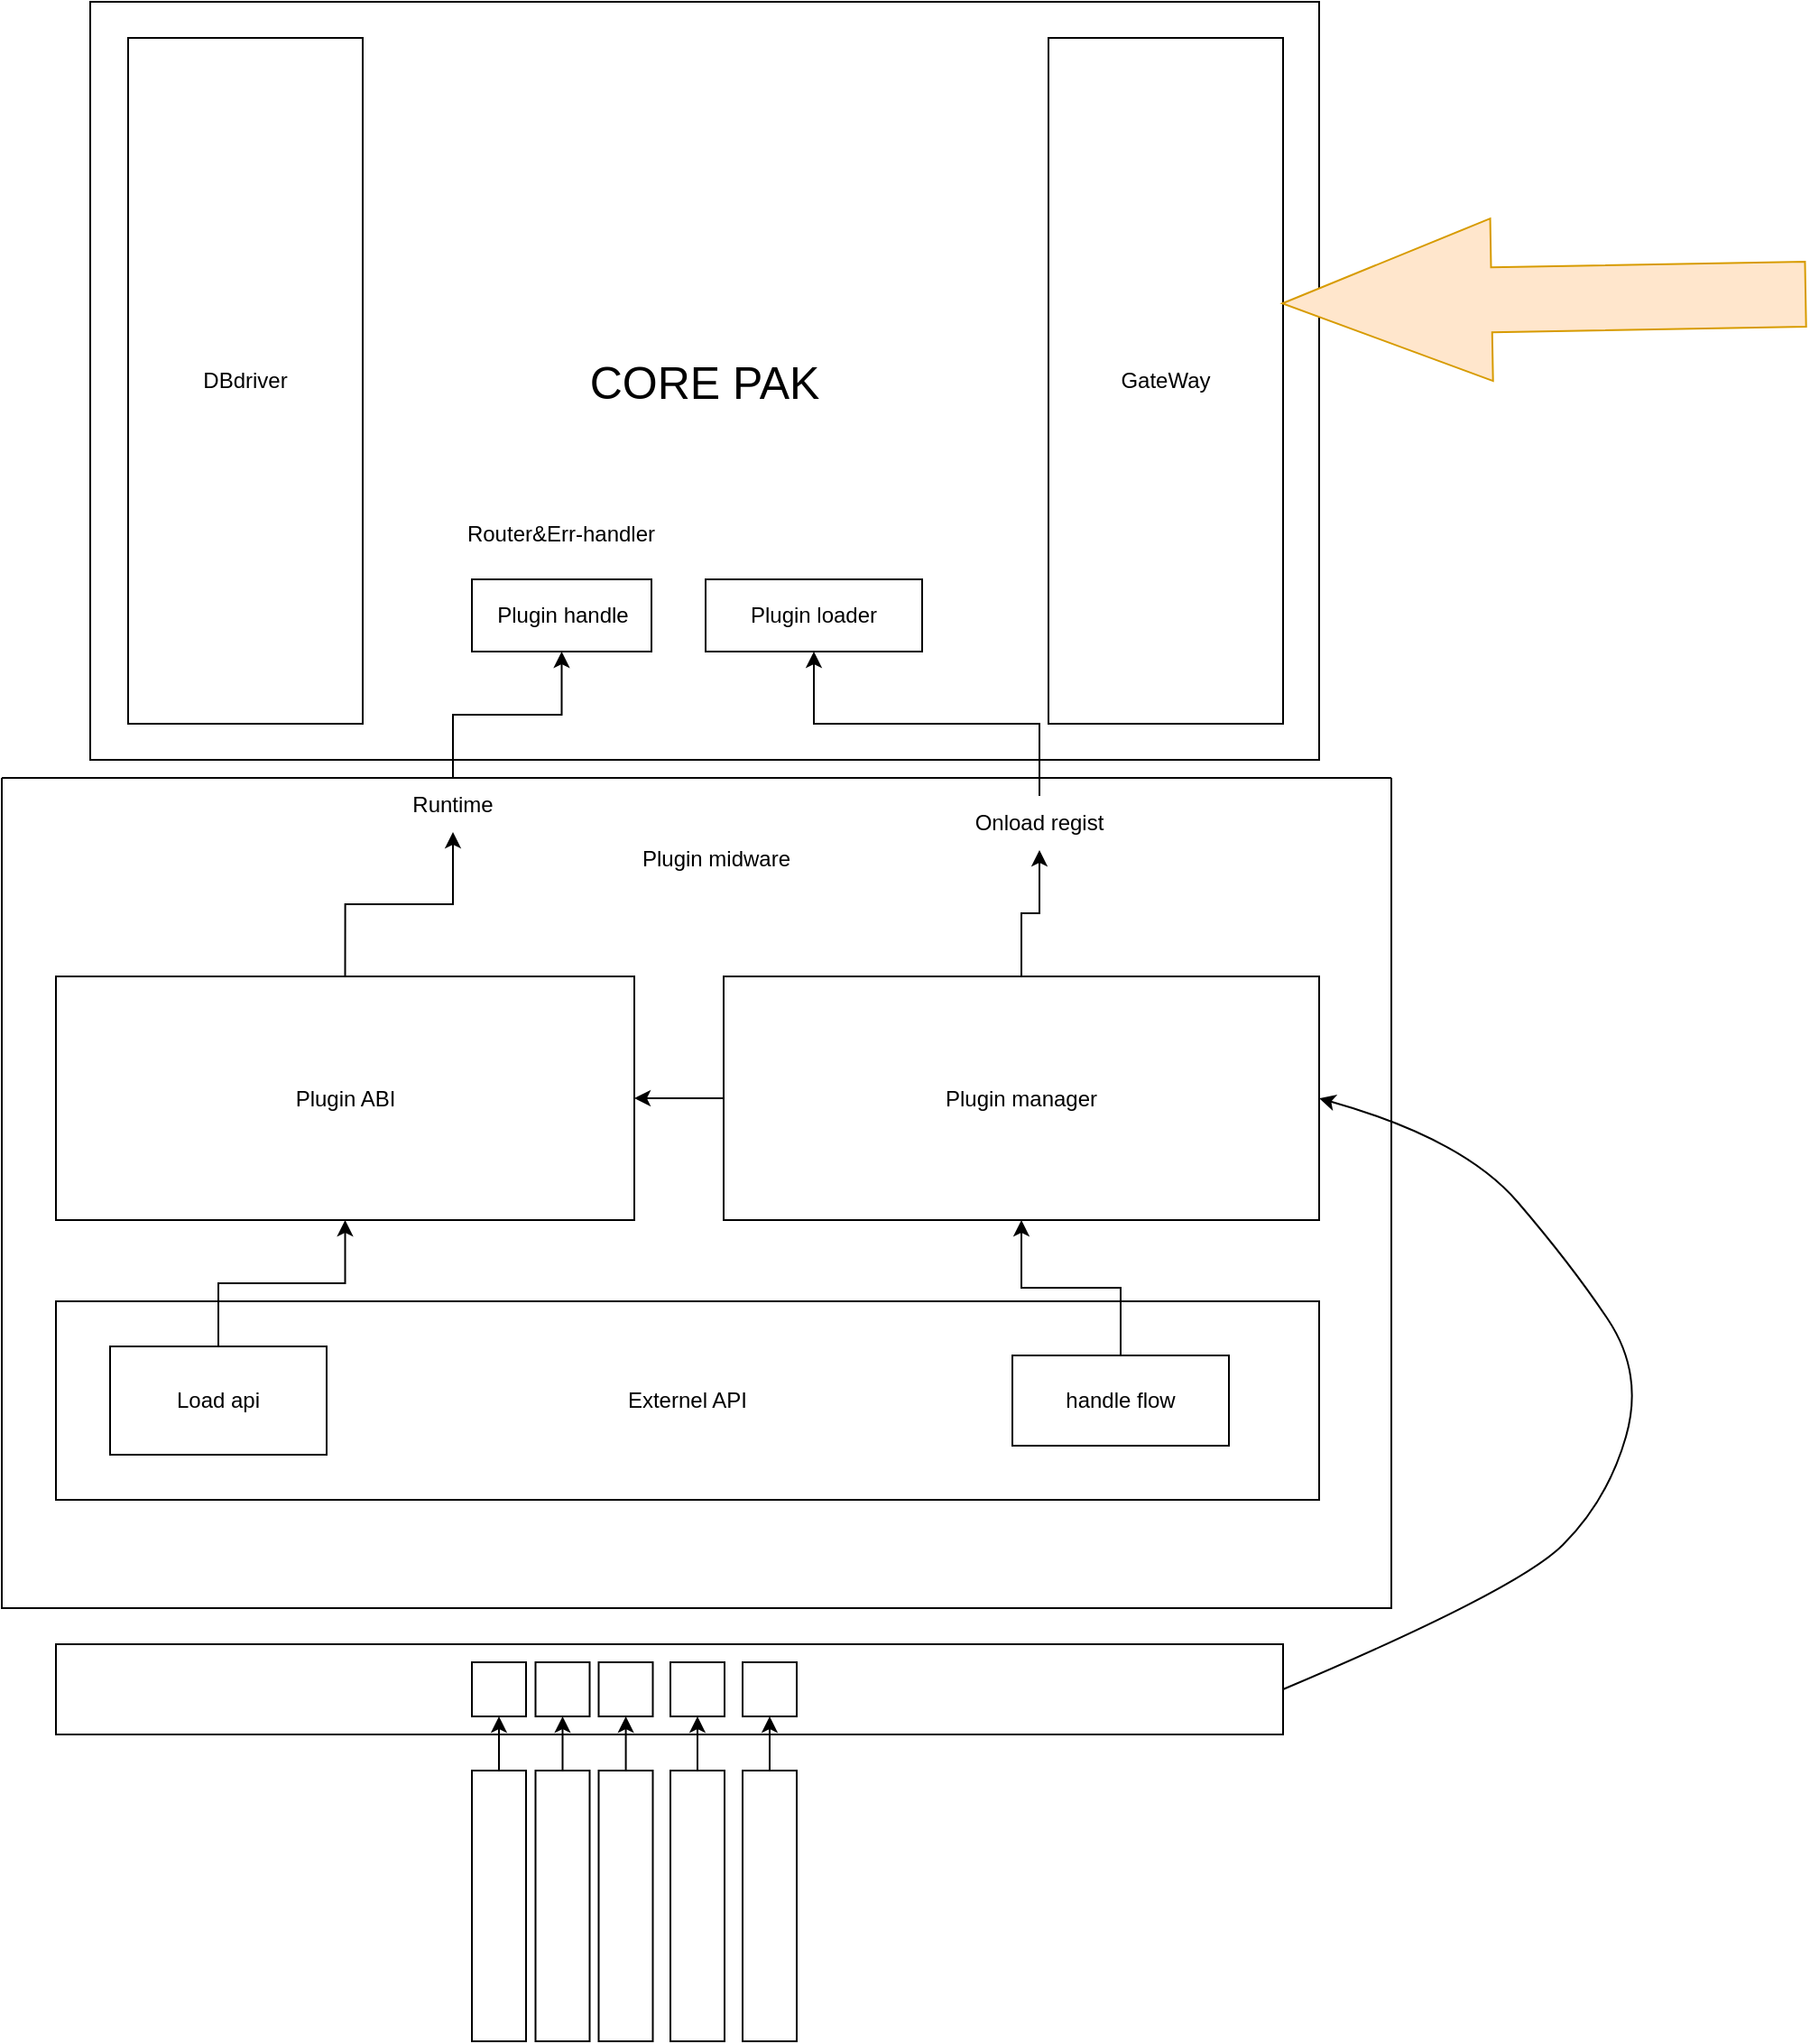 <mxfile version="21.8.2" type="github">
  <diagram name="第 1 页" id="t-duSqgRqeBRRkxJ5DEV">
    <mxGraphModel dx="1221" dy="765" grid="1" gridSize="10" guides="1" tooltips="1" connect="1" arrows="1" fold="1" page="1" pageScale="1" pageWidth="3300" pageHeight="4681" math="0" shadow="0">
      <root>
        <mxCell id="0" />
        <mxCell id="1" parent="0" />
        <mxCell id="nc-FkKqiqVNiR-dqxhJH-41" value="" style="rounded=0;whiteSpace=wrap;html=1;" vertex="1" parent="1">
          <mxGeometry x="70" y="1010" width="680" height="50" as="geometry" />
        </mxCell>
        <mxCell id="nc-FkKqiqVNiR-dqxhJH-39" value="" style="swimlane;startSize=0;" vertex="1" parent="1">
          <mxGeometry x="40" y="530" width="770" height="460" as="geometry">
            <mxRectangle x="40" y="530" width="50" height="40" as="alternateBounds" />
          </mxGeometry>
        </mxCell>
        <mxCell id="nc-FkKqiqVNiR-dqxhJH-1" value="&lt;div&gt;&lt;font style=&quot;font-size: 25px;&quot;&gt;CORE PAK&lt;/font&gt;&lt;/div&gt;" style="rounded=0;whiteSpace=wrap;html=1;" vertex="1" parent="1">
          <mxGeometry x="89" y="100" width="681" height="420" as="geometry" />
        </mxCell>
        <mxCell id="nc-FkKqiqVNiR-dqxhJH-2" value="&lt;div&gt;GateWay&lt;/div&gt;" style="rounded=0;whiteSpace=wrap;html=1;" vertex="1" parent="1">
          <mxGeometry x="620" y="120" width="130" height="380" as="geometry" />
        </mxCell>
        <mxCell id="nc-FkKqiqVNiR-dqxhJH-4" value="&lt;div&gt;DBdriver&lt;/div&gt;" style="rounded=0;whiteSpace=wrap;html=1;" vertex="1" parent="1">
          <mxGeometry x="110" y="120" width="130" height="380" as="geometry" />
        </mxCell>
        <mxCell id="nc-FkKqiqVNiR-dqxhJH-5" value="&lt;div&gt;Plugin loader&lt;/div&gt;" style="rounded=0;whiteSpace=wrap;html=1;" vertex="1" parent="1">
          <mxGeometry x="430" y="420" width="120" height="40" as="geometry" />
        </mxCell>
        <mxCell id="nc-FkKqiqVNiR-dqxhJH-14" value="" style="edgeStyle=orthogonalEdgeStyle;rounded=0;orthogonalLoop=1;jettySize=auto;html=1;" edge="1" parent="1" source="nc-FkKqiqVNiR-dqxhJH-6" target="nc-FkKqiqVNiR-dqxhJH-9">
          <mxGeometry relative="1" as="geometry" />
        </mxCell>
        <mxCell id="nc-FkKqiqVNiR-dqxhJH-19" style="edgeStyle=orthogonalEdgeStyle;rounded=0;orthogonalLoop=1;jettySize=auto;html=1;" edge="1" parent="1" source="nc-FkKqiqVNiR-dqxhJH-22" target="nc-FkKqiqVNiR-dqxhJH-5">
          <mxGeometry relative="1" as="geometry" />
        </mxCell>
        <mxCell id="nc-FkKqiqVNiR-dqxhJH-6" value="Plugin manager" style="rounded=0;whiteSpace=wrap;html=1;" vertex="1" parent="1">
          <mxGeometry x="440" y="640" width="330" height="135" as="geometry" />
        </mxCell>
        <mxCell id="nc-FkKqiqVNiR-dqxhJH-17" style="edgeStyle=orthogonalEdgeStyle;rounded=0;orthogonalLoop=1;jettySize=auto;html=1;exitX=0.5;exitY=0;exitDx=0;exitDy=0;" edge="1" parent="1" source="nc-FkKqiqVNiR-dqxhJH-20" target="nc-FkKqiqVNiR-dqxhJH-16">
          <mxGeometry relative="1" as="geometry" />
        </mxCell>
        <mxCell id="nc-FkKqiqVNiR-dqxhJH-9" value="Plugin ABI" style="rounded=0;whiteSpace=wrap;html=1;" vertex="1" parent="1">
          <mxGeometry x="70" y="640" width="320.5" height="135" as="geometry" />
        </mxCell>
        <mxCell id="nc-FkKqiqVNiR-dqxhJH-16" value="Plugin handle" style="rounded=0;whiteSpace=wrap;html=1;" vertex="1" parent="1">
          <mxGeometry x="300.5" y="420" width="99.5" height="40" as="geometry" />
        </mxCell>
        <mxCell id="nc-FkKqiqVNiR-dqxhJH-21" value="" style="edgeStyle=orthogonalEdgeStyle;rounded=0;orthogonalLoop=1;jettySize=auto;html=1;exitX=0.5;exitY=0;exitDx=0;exitDy=0;" edge="1" parent="1" source="nc-FkKqiqVNiR-dqxhJH-9" target="nc-FkKqiqVNiR-dqxhJH-20">
          <mxGeometry relative="1" as="geometry">
            <mxPoint x="230" y="640" as="sourcePoint" />
            <mxPoint x="350" y="450" as="targetPoint" />
          </mxGeometry>
        </mxCell>
        <mxCell id="nc-FkKqiqVNiR-dqxhJH-20" value="Runtime" style="text;html=1;strokeColor=none;fillColor=none;align=center;verticalAlign=middle;whiteSpace=wrap;rounded=0;" vertex="1" parent="1">
          <mxGeometry x="260" y="530" width="60" height="30" as="geometry" />
        </mxCell>
        <mxCell id="nc-FkKqiqVNiR-dqxhJH-23" value="" style="edgeStyle=orthogonalEdgeStyle;rounded=0;orthogonalLoop=1;jettySize=auto;html=1;" edge="1" parent="1" source="nc-FkKqiqVNiR-dqxhJH-6" target="nc-FkKqiqVNiR-dqxhJH-22">
          <mxGeometry relative="1" as="geometry">
            <mxPoint x="615" y="640" as="sourcePoint" />
            <mxPoint x="510" y="450" as="targetPoint" />
          </mxGeometry>
        </mxCell>
        <mxCell id="nc-FkKqiqVNiR-dqxhJH-22" value="&lt;div&gt;Onload regist&lt;/div&gt;" style="text;html=1;strokeColor=none;fillColor=none;align=center;verticalAlign=middle;whiteSpace=wrap;rounded=0;" vertex="1" parent="1">
          <mxGeometry x="550" y="540" width="130" height="30" as="geometry" />
        </mxCell>
        <mxCell id="nc-FkKqiqVNiR-dqxhJH-24" value="&lt;div&gt;Router&amp;amp;Err-handler&lt;/div&gt;" style="text;html=1;strokeColor=none;fillColor=none;align=center;verticalAlign=middle;whiteSpace=wrap;rounded=0;" vertex="1" parent="1">
          <mxGeometry x="285.25" y="380" width="130" height="30" as="geometry" />
        </mxCell>
        <mxCell id="nc-FkKqiqVNiR-dqxhJH-25" value="Externel API" style="rounded=0;whiteSpace=wrap;html=1;" vertex="1" parent="1">
          <mxGeometry x="70" y="820" width="700" height="110" as="geometry" />
        </mxCell>
        <mxCell id="nc-FkKqiqVNiR-dqxhJH-28" style="edgeStyle=orthogonalEdgeStyle;rounded=0;orthogonalLoop=1;jettySize=auto;html=1;exitX=0.5;exitY=0;exitDx=0;exitDy=0;" edge="1" parent="1" source="nc-FkKqiqVNiR-dqxhJH-26" target="nc-FkKqiqVNiR-dqxhJH-9">
          <mxGeometry relative="1" as="geometry" />
        </mxCell>
        <mxCell id="nc-FkKqiqVNiR-dqxhJH-26" value="Load api" style="rounded=0;whiteSpace=wrap;html=1;" vertex="1" parent="1">
          <mxGeometry x="100" y="845" width="120" height="60" as="geometry" />
        </mxCell>
        <mxCell id="nc-FkKqiqVNiR-dqxhJH-29" style="edgeStyle=orthogonalEdgeStyle;rounded=0;orthogonalLoop=1;jettySize=auto;html=1;entryX=0.5;entryY=1;entryDx=0;entryDy=0;" edge="1" parent="1" source="nc-FkKqiqVNiR-dqxhJH-27" target="nc-FkKqiqVNiR-dqxhJH-6">
          <mxGeometry relative="1" as="geometry" />
        </mxCell>
        <mxCell id="nc-FkKqiqVNiR-dqxhJH-27" value="handle flow" style="rounded=0;whiteSpace=wrap;html=1;" vertex="1" parent="1">
          <mxGeometry x="600" y="850" width="120" height="50" as="geometry" />
        </mxCell>
        <mxCell id="nc-FkKqiqVNiR-dqxhJH-31" value="Plugin midware" style="text;html=1;strokeColor=none;fillColor=none;align=center;verticalAlign=middle;whiteSpace=wrap;rounded=0;" vertex="1" parent="1">
          <mxGeometry x="330.5" y="550" width="209.5" height="50" as="geometry" />
        </mxCell>
        <mxCell id="nc-FkKqiqVNiR-dqxhJH-52" style="edgeStyle=orthogonalEdgeStyle;rounded=0;orthogonalLoop=1;jettySize=auto;html=1;" edge="1" parent="1" source="nc-FkKqiqVNiR-dqxhJH-33" target="nc-FkKqiqVNiR-dqxhJH-42">
          <mxGeometry relative="1" as="geometry" />
        </mxCell>
        <mxCell id="nc-FkKqiqVNiR-dqxhJH-33" value="" style="rounded=0;whiteSpace=wrap;html=1;" vertex="1" parent="1">
          <mxGeometry x="450.5" y="1080" width="30" height="150" as="geometry" />
        </mxCell>
        <mxCell id="nc-FkKqiqVNiR-dqxhJH-50" style="edgeStyle=orthogonalEdgeStyle;rounded=0;orthogonalLoop=1;jettySize=auto;html=1;" edge="1" parent="1" source="nc-FkKqiqVNiR-dqxhJH-34" target="nc-FkKqiqVNiR-dqxhJH-43">
          <mxGeometry relative="1" as="geometry" />
        </mxCell>
        <mxCell id="nc-FkKqiqVNiR-dqxhJH-34" value="" style="rounded=0;whiteSpace=wrap;html=1;" vertex="1" parent="1">
          <mxGeometry x="410.5" y="1080" width="30" height="150" as="geometry" />
        </mxCell>
        <mxCell id="nc-FkKqiqVNiR-dqxhJH-51" style="edgeStyle=orthogonalEdgeStyle;rounded=0;orthogonalLoop=1;jettySize=auto;html=1;" edge="1" parent="1" source="nc-FkKqiqVNiR-dqxhJH-35" target="nc-FkKqiqVNiR-dqxhJH-44">
          <mxGeometry relative="1" as="geometry" />
        </mxCell>
        <mxCell id="nc-FkKqiqVNiR-dqxhJH-35" value="" style="rounded=0;whiteSpace=wrap;html=1;" vertex="1" parent="1">
          <mxGeometry x="370.75" y="1080" width="30" height="150" as="geometry" />
        </mxCell>
        <mxCell id="nc-FkKqiqVNiR-dqxhJH-48" style="edgeStyle=orthogonalEdgeStyle;rounded=0;orthogonalLoop=1;jettySize=auto;html=1;exitX=0.5;exitY=0;exitDx=0;exitDy=0;entryX=0.5;entryY=1;entryDx=0;entryDy=0;" edge="1" parent="1" source="nc-FkKqiqVNiR-dqxhJH-36" target="nc-FkKqiqVNiR-dqxhJH-45">
          <mxGeometry relative="1" as="geometry" />
        </mxCell>
        <mxCell id="nc-FkKqiqVNiR-dqxhJH-36" value="" style="rounded=0;whiteSpace=wrap;html=1;" vertex="1" parent="1">
          <mxGeometry x="335.75" y="1080" width="30" height="150" as="geometry" />
        </mxCell>
        <mxCell id="nc-FkKqiqVNiR-dqxhJH-47" style="edgeStyle=orthogonalEdgeStyle;rounded=0;orthogonalLoop=1;jettySize=auto;html=1;exitX=0.5;exitY=0;exitDx=0;exitDy=0;" edge="1" parent="1" source="nc-FkKqiqVNiR-dqxhJH-37" target="nc-FkKqiqVNiR-dqxhJH-46">
          <mxGeometry relative="1" as="geometry" />
        </mxCell>
        <mxCell id="nc-FkKqiqVNiR-dqxhJH-37" value="" style="rounded=0;whiteSpace=wrap;html=1;" vertex="1" parent="1">
          <mxGeometry x="300.5" y="1080" width="30" height="150" as="geometry" />
        </mxCell>
        <mxCell id="nc-FkKqiqVNiR-dqxhJH-42" value="" style="rounded=0;whiteSpace=wrap;html=1;" vertex="1" parent="1">
          <mxGeometry x="450.5" y="1020" width="30" height="30" as="geometry" />
        </mxCell>
        <mxCell id="nc-FkKqiqVNiR-dqxhJH-43" value="" style="rounded=0;whiteSpace=wrap;html=1;" vertex="1" parent="1">
          <mxGeometry x="410.5" y="1020" width="30" height="30" as="geometry" />
        </mxCell>
        <mxCell id="nc-FkKqiqVNiR-dqxhJH-44" value="" style="rounded=0;whiteSpace=wrap;html=1;" vertex="1" parent="1">
          <mxGeometry x="370.75" y="1020" width="30" height="30" as="geometry" />
        </mxCell>
        <mxCell id="nc-FkKqiqVNiR-dqxhJH-45" value="" style="rounded=0;whiteSpace=wrap;html=1;" vertex="1" parent="1">
          <mxGeometry x="335.75" y="1020" width="30" height="30" as="geometry" />
        </mxCell>
        <mxCell id="nc-FkKqiqVNiR-dqxhJH-46" value="" style="rounded=0;whiteSpace=wrap;html=1;" vertex="1" parent="1">
          <mxGeometry x="300.5" y="1020" width="30" height="30" as="geometry" />
        </mxCell>
        <mxCell id="nc-FkKqiqVNiR-dqxhJH-54" value="" style="curved=1;endArrow=classic;html=1;rounded=0;entryX=1;entryY=0.5;entryDx=0;entryDy=0;exitX=1;exitY=0.5;exitDx=0;exitDy=0;" edge="1" parent="1" source="nc-FkKqiqVNiR-dqxhJH-41" target="nc-FkKqiqVNiR-dqxhJH-6">
          <mxGeometry width="50" height="50" relative="1" as="geometry">
            <mxPoint x="840" y="1070" as="sourcePoint" />
            <mxPoint x="1090" y="840" as="targetPoint" />
            <Array as="points">
              <mxPoint x="880" y="980" />
              <mxPoint x="930" y="930" />
              <mxPoint x="950" y="860" />
              <mxPoint x="910" y="800" />
              <mxPoint x="850" y="730" />
            </Array>
          </mxGeometry>
        </mxCell>
        <mxCell id="nc-FkKqiqVNiR-dqxhJH-60" value="" style="shape=singleArrow;whiteSpace=wrap;html=1;arrowWidth=0.4;arrowSize=0.4;rotation=-181;fillColor=#ffe6cc;strokeColor=#d79b00;" vertex="1" parent="1">
          <mxGeometry x="749.56" y="219.57" width="290" height="90" as="geometry" />
        </mxCell>
      </root>
    </mxGraphModel>
  </diagram>
</mxfile>
